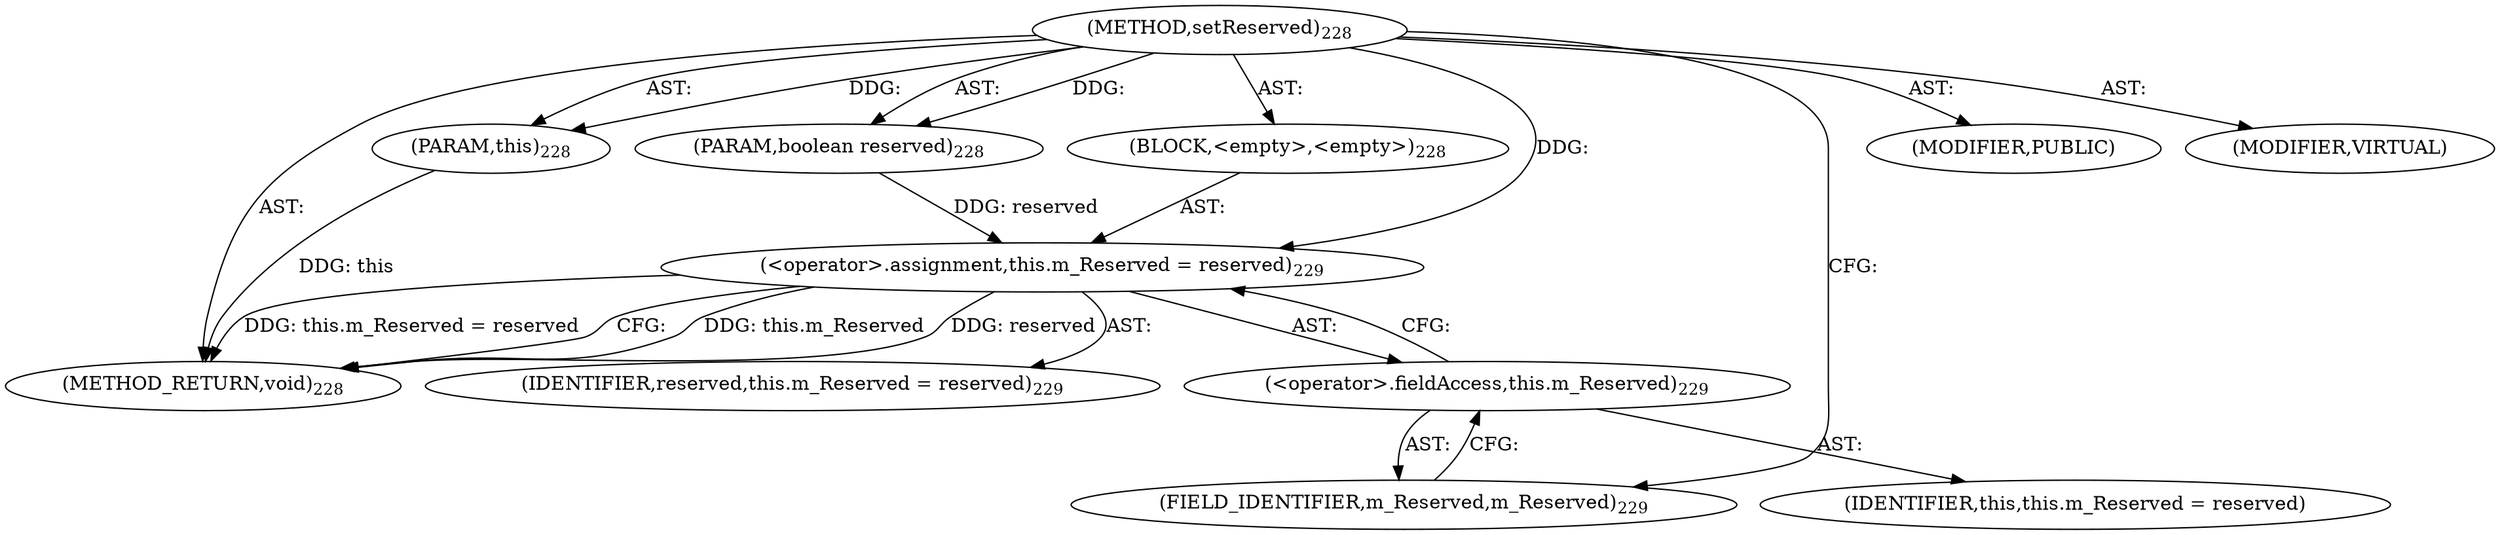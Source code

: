 digraph "setReserved" {  
"111669149698" [label = <(METHOD,setReserved)<SUB>228</SUB>> ]
"115964116999" [label = <(PARAM,this)<SUB>228</SUB>> ]
"115964117000" [label = <(PARAM,boolean reserved)<SUB>228</SUB>> ]
"25769803794" [label = <(BLOCK,&lt;empty&gt;,&lt;empty&gt;)<SUB>228</SUB>> ]
"30064771136" [label = <(&lt;operator&gt;.assignment,this.m_Reserved = reserved)<SUB>229</SUB>> ]
"30064771137" [label = <(&lt;operator&gt;.fieldAccess,this.m_Reserved)<SUB>229</SUB>> ]
"68719476794" [label = <(IDENTIFIER,this,this.m_Reserved = reserved)> ]
"55834574854" [label = <(FIELD_IDENTIFIER,m_Reserved,m_Reserved)<SUB>229</SUB>> ]
"68719476795" [label = <(IDENTIFIER,reserved,this.m_Reserved = reserved)<SUB>229</SUB>> ]
"133143986188" [label = <(MODIFIER,PUBLIC)> ]
"133143986189" [label = <(MODIFIER,VIRTUAL)> ]
"128849018882" [label = <(METHOD_RETURN,void)<SUB>228</SUB>> ]
  "111669149698" -> "115964116999"  [ label = "AST: "] 
  "111669149698" -> "115964117000"  [ label = "AST: "] 
  "111669149698" -> "25769803794"  [ label = "AST: "] 
  "111669149698" -> "133143986188"  [ label = "AST: "] 
  "111669149698" -> "133143986189"  [ label = "AST: "] 
  "111669149698" -> "128849018882"  [ label = "AST: "] 
  "25769803794" -> "30064771136"  [ label = "AST: "] 
  "30064771136" -> "30064771137"  [ label = "AST: "] 
  "30064771136" -> "68719476795"  [ label = "AST: "] 
  "30064771137" -> "68719476794"  [ label = "AST: "] 
  "30064771137" -> "55834574854"  [ label = "AST: "] 
  "30064771136" -> "128849018882"  [ label = "CFG: "] 
  "30064771137" -> "30064771136"  [ label = "CFG: "] 
  "55834574854" -> "30064771137"  [ label = "CFG: "] 
  "111669149698" -> "55834574854"  [ label = "CFG: "] 
  "115964116999" -> "128849018882"  [ label = "DDG: this"] 
  "30064771136" -> "128849018882"  [ label = "DDG: this.m_Reserved"] 
  "30064771136" -> "128849018882"  [ label = "DDG: reserved"] 
  "30064771136" -> "128849018882"  [ label = "DDG: this.m_Reserved = reserved"] 
  "111669149698" -> "115964116999"  [ label = "DDG: "] 
  "111669149698" -> "115964117000"  [ label = "DDG: "] 
  "115964117000" -> "30064771136"  [ label = "DDG: reserved"] 
  "111669149698" -> "30064771136"  [ label = "DDG: "] 
}

